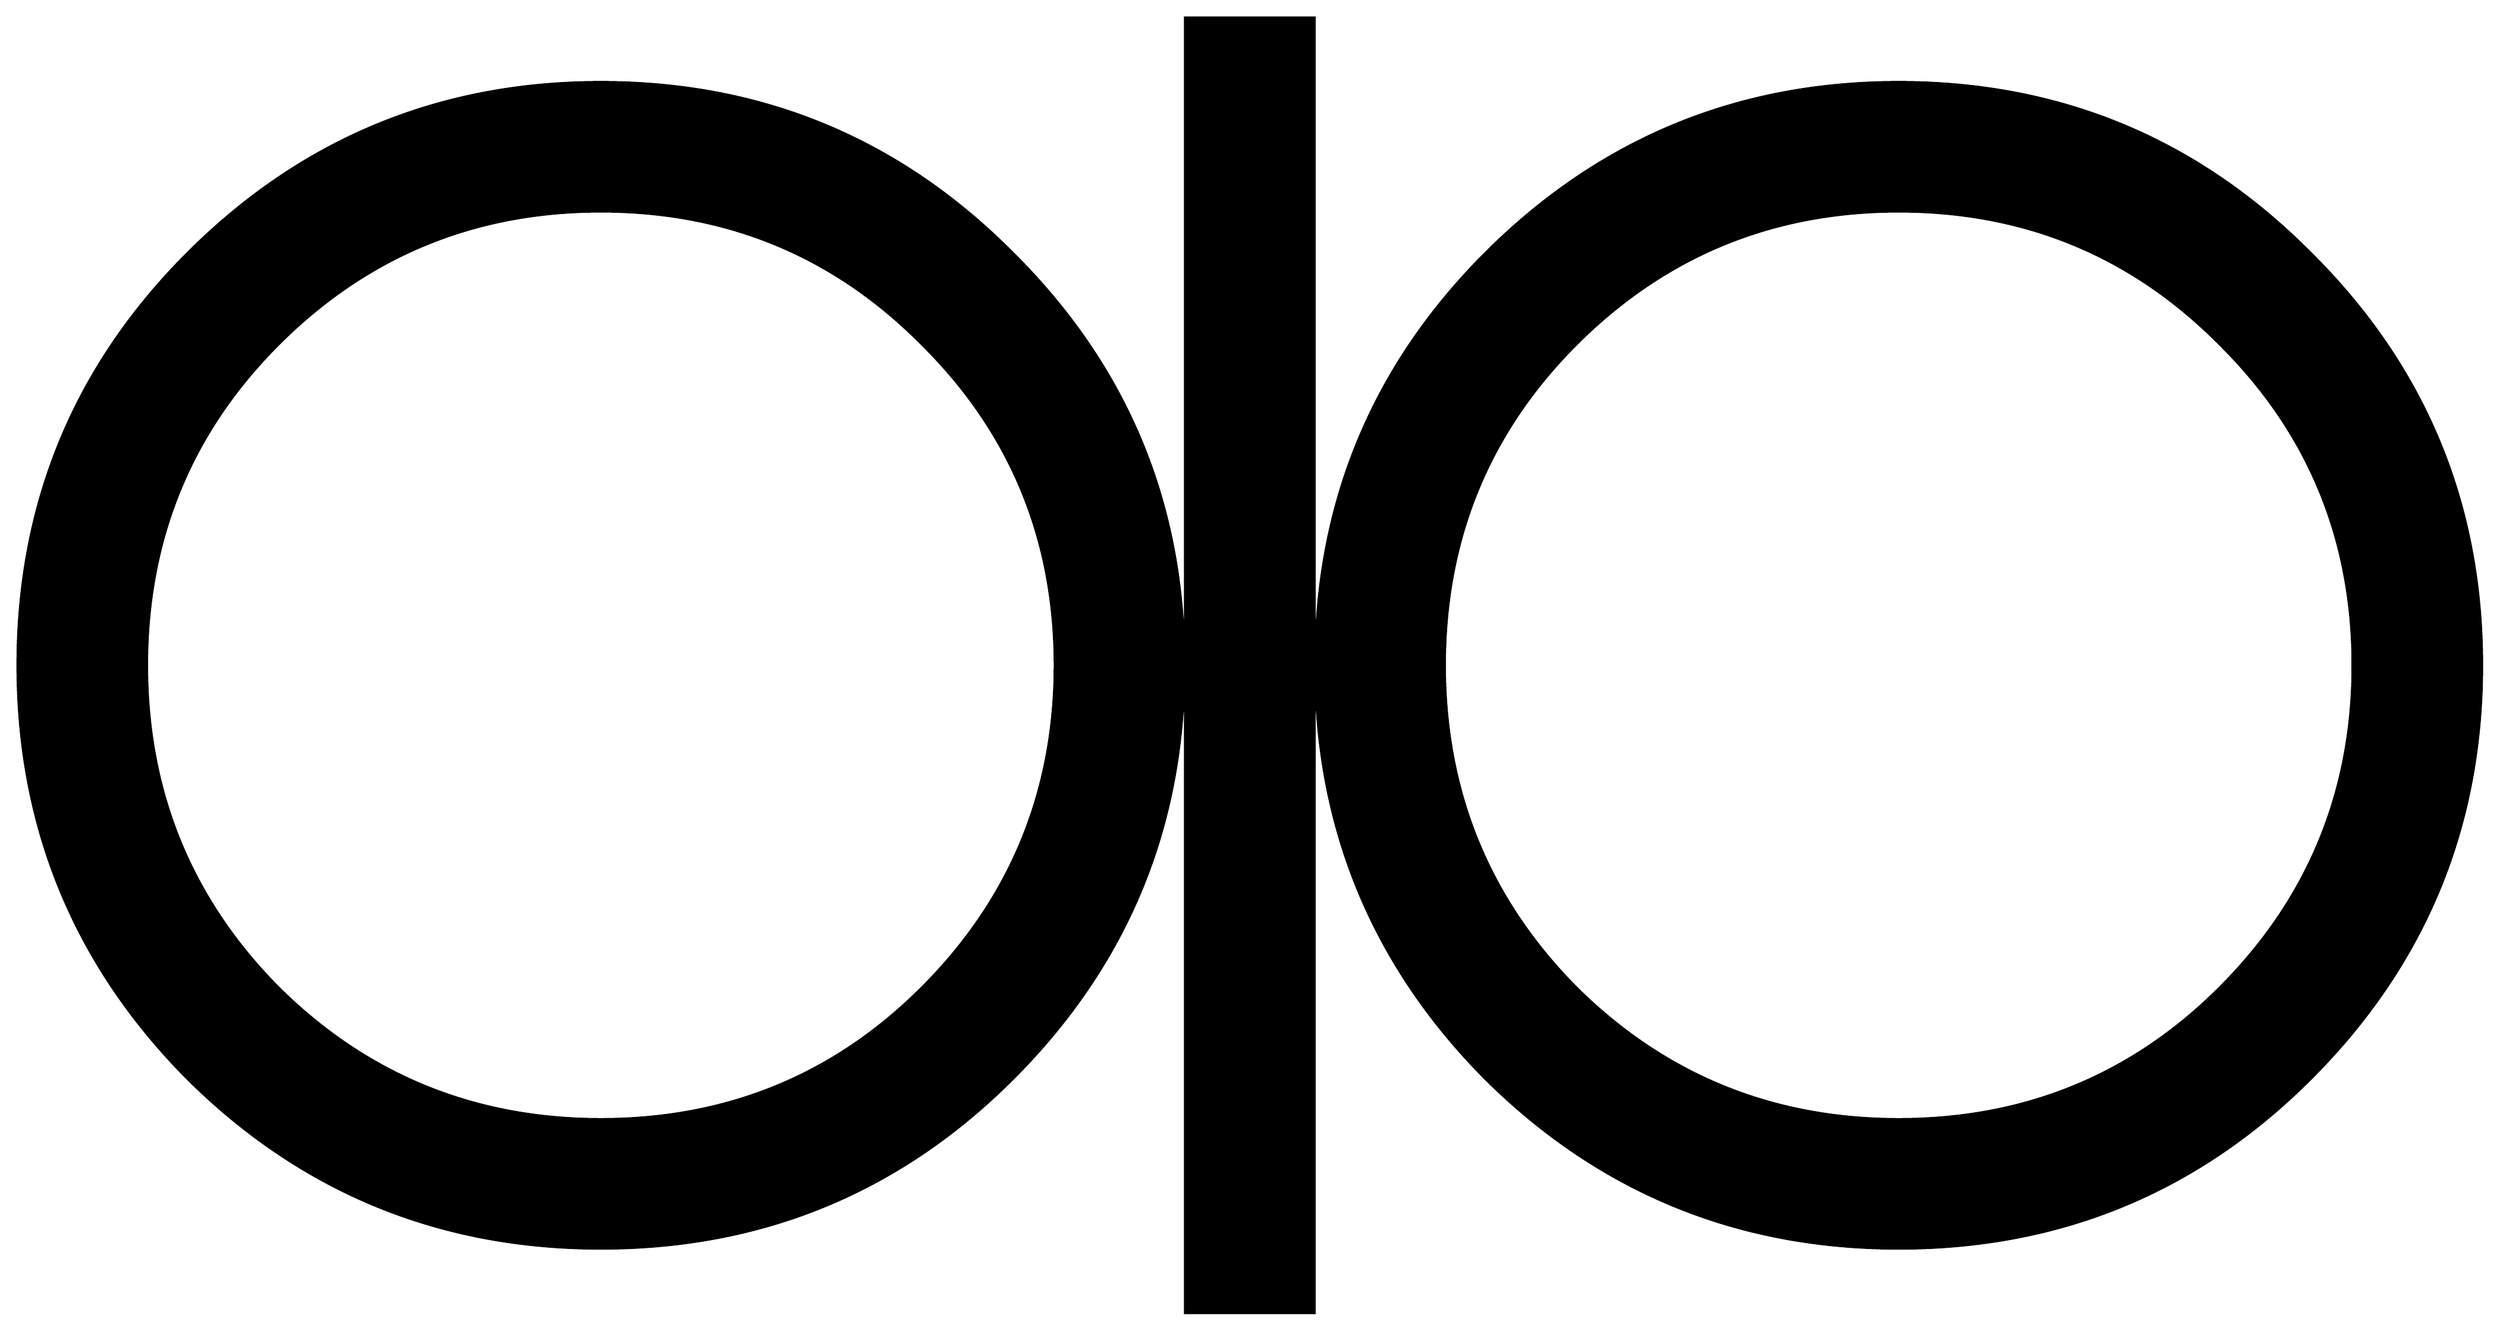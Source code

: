 


\begin{tikzpicture}[y=0.80pt, x=0.80pt, yscale=-1.0, xscale=1.0, inner sep=0pt, outer sep=0pt]
\begin{scope}[shift={(100.0,1706.0)},nonzero rule]
  \path[draw=.,fill=.,line width=1.600pt] (1952.0,-582.0) ..
    controls (1952.0,-459.333) and (1908.667,-354.667) ..
    (1822.0,-268.0) .. controls (1736.0,-182.0) and
    (1631.667,-139.0) .. (1509.0,-139.0) .. controls
    (1386.333,-139.0) and (1281.667,-182.0) .. (1195.0,-268.0) ..
    controls (1109.0,-354.667) and (1066.0,-459.333) ..
    (1066.0,-582.0) .. controls (1066.0,-704.667) and
    (1109.0,-809.0) .. (1195.0,-895.0) .. controls
    (1281.667,-981.667) and (1386.333,-1025.0) .. (1509.0,-1025.0) ..
    controls (1631.667,-1025.0) and (1736.0,-981.667) ..
    (1822.0,-895.0) .. controls (1908.667,-809.0) and
    (1952.0,-704.667) .. (1952.0,-582.0) -- cycle(1065.0,-90.0) --
    (967.0,-90.0) -- (967.0,-1074.0) -- (1065.0,-1074.0) --
    (1065.0,-90.0) -- cycle(966.0,-582.0) .. controls
    (966.0,-459.333) and (922.667,-354.667) .. (836.0,-268.0) ..
    controls (750.0,-182.0) and (645.667,-139.0) .. (523.0,-139.0)
    .. controls (400.333,-139.0) and (295.667,-182.0) ..
    (209.0,-268.0) .. controls (123.0,-354.667) and (80.0,-459.333)
    .. (80.0,-582.0) .. controls (80.0,-704.667) and
    (123.0,-809.0) .. (209.0,-895.0) .. controls (295.667,-981.667)
    and (400.333,-1025.0) .. (523.0,-1025.0) .. controls
    (645.667,-1025.0) and (750.0,-981.667) .. (836.0,-895.0) ..
    controls (922.667,-809.0) and (966.0,-704.667) .. (966.0,-582.0)
    -- cycle(1854.0,-582.0) .. controls (1854.0,-678.0) and
    (1820.333,-759.333) .. (1753.0,-826.0) .. controls
    (1686.333,-893.333) and (1605.0,-927.0) .. (1509.0,-927.0) ..
    controls (1413.0,-927.0) and (1331.333,-893.333) ..
    (1264.0,-826.0) .. controls (1197.333,-759.333) and
    (1164.0,-678.0) .. (1164.0,-582.0) .. controls
    (1164.0,-486.0) and (1197.333,-404.333) .. (1264.0,-337.0) ..
    controls (1331.333,-270.333) and (1413.0,-237.0) ..
    (1509.0,-237.0) .. controls (1605.0,-237.0) and
    (1686.333,-270.333) .. (1753.0,-337.0) .. controls
    (1820.333,-404.333) and (1854.0,-486.0) .. (1854.0,-582.0) --
    cycle(868.0,-582.0) .. controls (868.0,-678.0) and
    (834.333,-759.333) .. (767.0,-826.0) .. controls (700.333,-893.333)
    and (619.0,-927.0) .. (523.0,-927.0) .. controls
    (427.0,-927.0) and (345.333,-893.333) .. (278.0,-826.0) ..
    controls (211.333,-759.333) and (178.0,-678.0) .. (178.0,-582.0)
    .. controls (178.0,-486.0) and (211.333,-404.333) ..
    (278.0,-337.0) .. controls (345.333,-270.333) and (427.0,-237.0)
    .. (523.0,-237.0) .. controls (619.0,-237.0) and
    (700.333,-270.333) .. (767.0,-337.0) .. controls (834.333,-404.333)
    and (868.0,-486.0) .. (868.0,-582.0) -- cycle;
\end{scope}

\end{tikzpicture}

